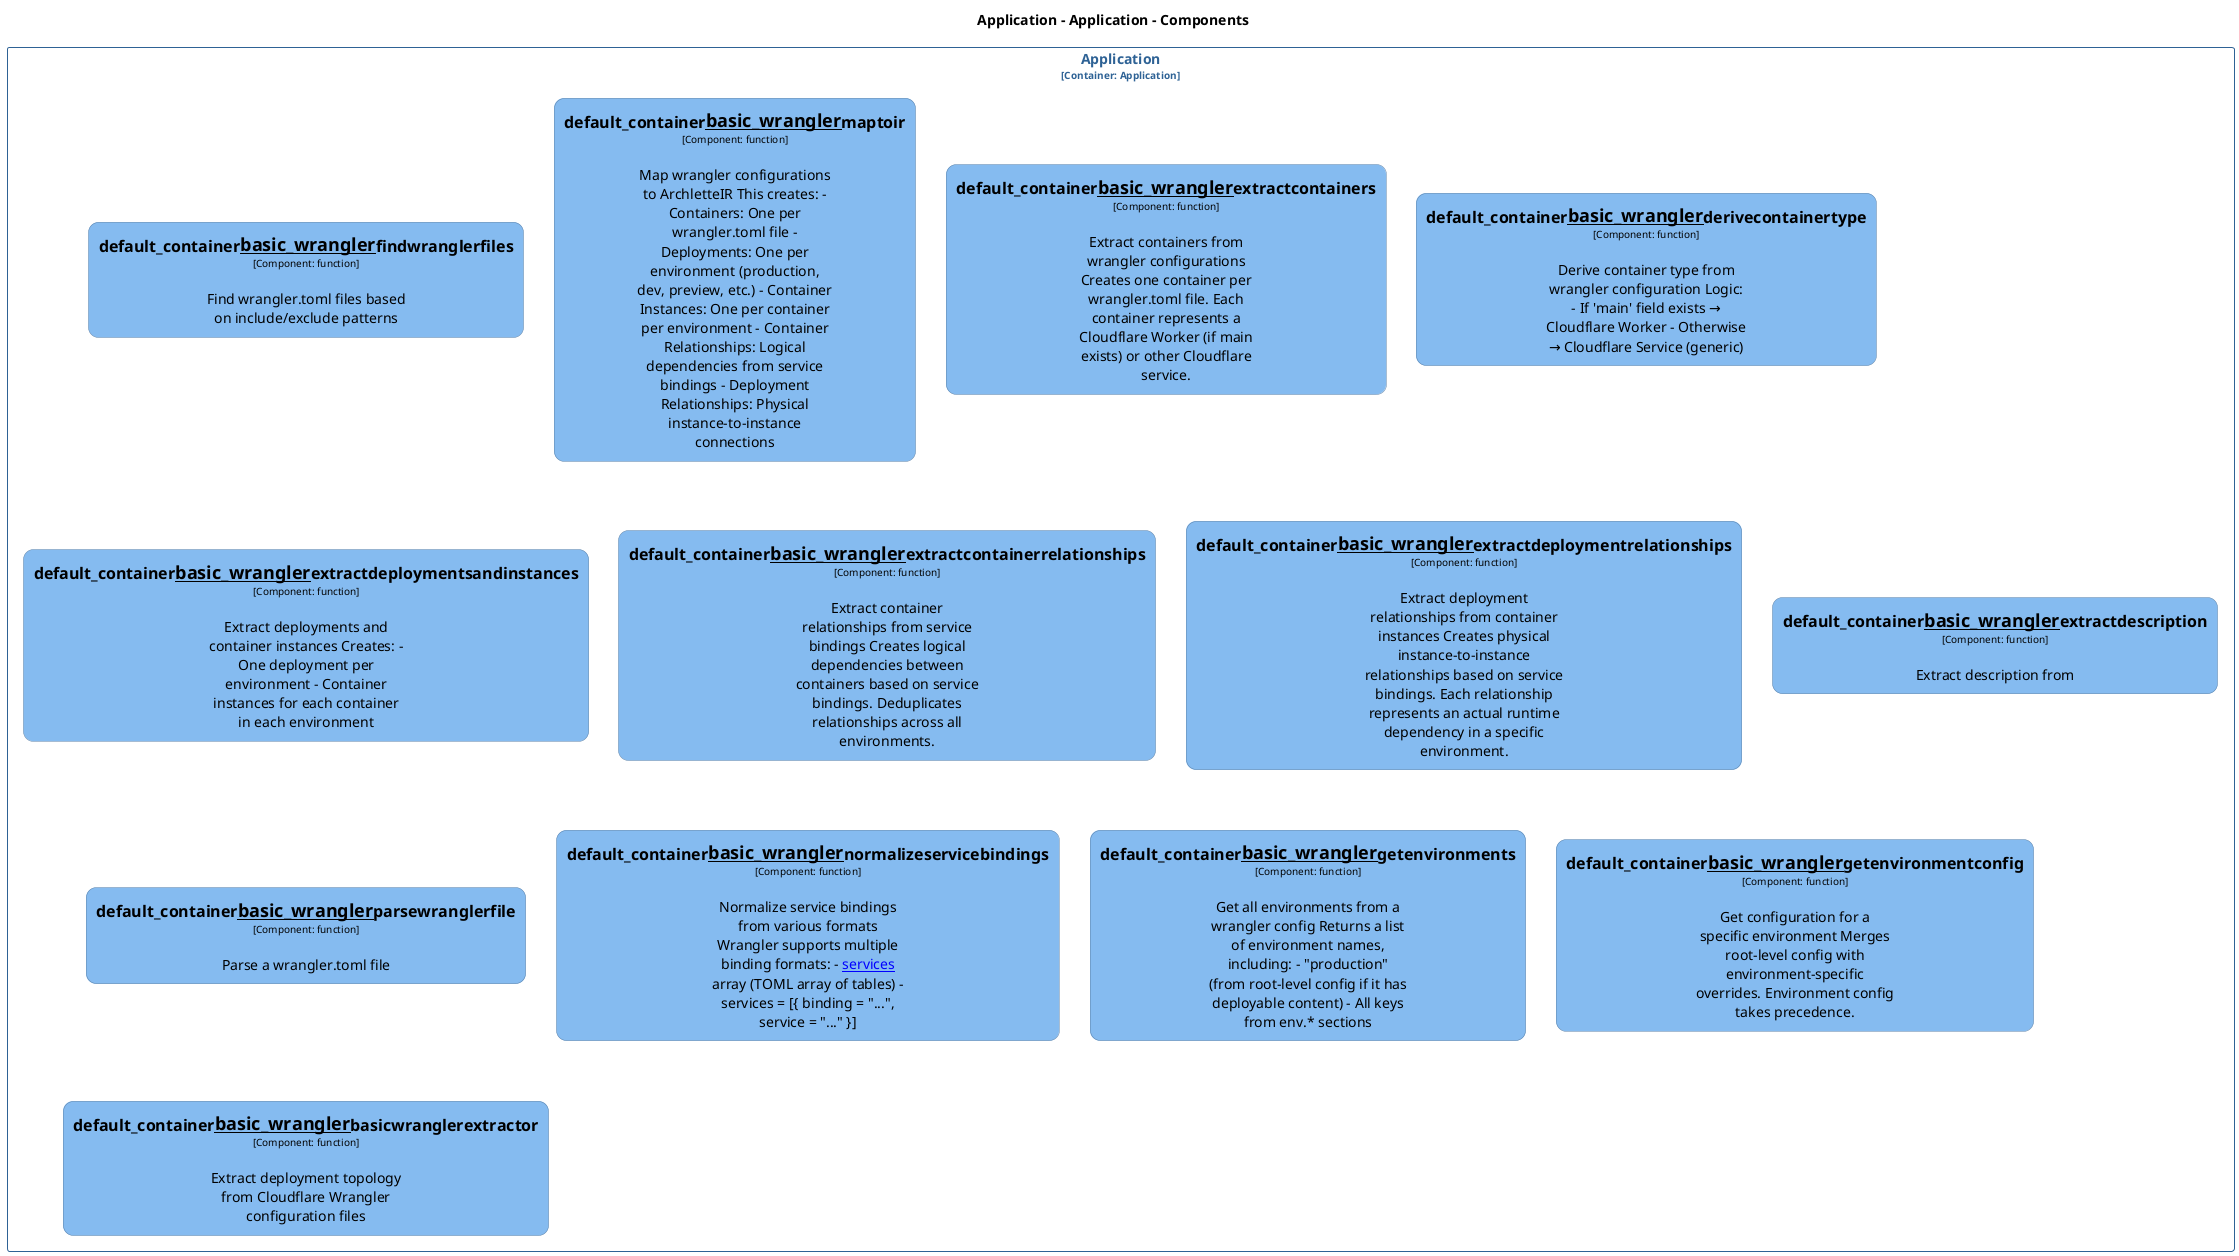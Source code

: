 @startuml
set separator none
title Application - Application - Components

top to bottom direction
skinparam ranksep 60
skinparam nodesep 30

skinparam {
  arrowFontSize 10
  defaultTextAlignment center
  wrapWidth 200
  maxMessageSize 100
  defaultFontName "Arial"
}

hide stereotype

skinparam rectangle<<Application.Application.default_container__basic_wrangler__basicwranglerextractor>> {
  BackgroundColor #85bbf0
  FontColor #000000
  BorderColor #5d82a8
  roundCorner 20
  shadowing false
}
skinparam rectangle<<Application.Application.default_container__basic_wrangler__derivecontainertype>> {
  BackgroundColor #85bbf0
  FontColor #000000
  BorderColor #5d82a8
  roundCorner 20
  shadowing false
}
skinparam rectangle<<Application.Application.default_container__basic_wrangler__extractcontainerrelationships>> {
  BackgroundColor #85bbf0
  FontColor #000000
  BorderColor #5d82a8
  roundCorner 20
  shadowing false
}
skinparam rectangle<<Application.Application.default_container__basic_wrangler__extractcontainers>> {
  BackgroundColor #85bbf0
  FontColor #000000
  BorderColor #5d82a8
  roundCorner 20
  shadowing false
}
skinparam rectangle<<Application.Application.default_container__basic_wrangler__extractdeploymentrelationships>> {
  BackgroundColor #85bbf0
  FontColor #000000
  BorderColor #5d82a8
  roundCorner 20
  shadowing false
}
skinparam rectangle<<Application.Application.default_container__basic_wrangler__extractdeploymentsandinstances>> {
  BackgroundColor #85bbf0
  FontColor #000000
  BorderColor #5d82a8
  roundCorner 20
  shadowing false
}
skinparam rectangle<<Application.Application.default_container__basic_wrangler__extractdescription>> {
  BackgroundColor #85bbf0
  FontColor #000000
  BorderColor #5d82a8
  roundCorner 20
  shadowing false
}
skinparam rectangle<<Application.Application.default_container__basic_wrangler__findwranglerfiles>> {
  BackgroundColor #85bbf0
  FontColor #000000
  BorderColor #5d82a8
  roundCorner 20
  shadowing false
}
skinparam rectangle<<Application.Application.default_container__basic_wrangler__getenvironmentconfig>> {
  BackgroundColor #85bbf0
  FontColor #000000
  BorderColor #5d82a8
  roundCorner 20
  shadowing false
}
skinparam rectangle<<Application.Application.default_container__basic_wrangler__getenvironments>> {
  BackgroundColor #85bbf0
  FontColor #000000
  BorderColor #5d82a8
  roundCorner 20
  shadowing false
}
skinparam rectangle<<Application.Application.default_container__basic_wrangler__maptoir>> {
  BackgroundColor #85bbf0
  FontColor #000000
  BorderColor #5d82a8
  roundCorner 20
  shadowing false
}
skinparam rectangle<<Application.Application.default_container__basic_wrangler__normalizeservicebindings>> {
  BackgroundColor #85bbf0
  FontColor #000000
  BorderColor #5d82a8
  roundCorner 20
  shadowing false
}
skinparam rectangle<<Application.Application.default_container__basic_wrangler__parsewranglerfile>> {
  BackgroundColor #85bbf0
  FontColor #000000
  BorderColor #5d82a8
  roundCorner 20
  shadowing false
}
skinparam rectangle<<Application.Application>> {
  BorderColor #2e6295
  FontColor #2e6295
  shadowing false
}

rectangle "Application\n<size:10>[Container: Application]</size>" <<Application.Application>> {
  rectangle "==default_container__basic_wrangler__findwranglerfiles\n<size:10>[Component: function]</size>\n\nFind wrangler.toml files based on include/exclude patterns" <<Application.Application.default_container__basic_wrangler__findwranglerfiles>> as Application.Application.default_container__basic_wrangler__findwranglerfiles
  rectangle "==default_container__basic_wrangler__maptoir\n<size:10>[Component: function]</size>\n\nMap wrangler configurations to ArchletteIR This creates: - Containers: One per wrangler.toml file - Deployments: One per environment (production, dev, preview, etc.) - Container Instances: One per container per environment - Container Relationships: Logical dependencies from service bindings - Deployment Relationships: Physical instance-to-instance connections" <<Application.Application.default_container__basic_wrangler__maptoir>> as Application.Application.default_container__basic_wrangler__maptoir
  rectangle "==default_container__basic_wrangler__extractcontainers\n<size:10>[Component: function]</size>\n\nExtract containers from wrangler configurations Creates one container per wrangler.toml file. Each container represents a Cloudflare Worker (if main exists) or other Cloudflare service." <<Application.Application.default_container__basic_wrangler__extractcontainers>> as Application.Application.default_container__basic_wrangler__extractcontainers
  rectangle "==default_container__basic_wrangler__derivecontainertype\n<size:10>[Component: function]</size>\n\nDerive container type from wrangler configuration Logic: - If 'main' field exists → Cloudflare Worker - Otherwise → Cloudflare Service (generic)" <<Application.Application.default_container__basic_wrangler__derivecontainertype>> as Application.Application.default_container__basic_wrangler__derivecontainertype
  rectangle "==default_container__basic_wrangler__extractdeploymentsandinstances\n<size:10>[Component: function]</size>\n\nExtract deployments and container instances Creates: - One deployment per environment - Container instances for each container in each environment" <<Application.Application.default_container__basic_wrangler__extractdeploymentsandinstances>> as Application.Application.default_container__basic_wrangler__extractdeploymentsandinstances
  rectangle "==default_container__basic_wrangler__extractcontainerrelationships\n<size:10>[Component: function]</size>\n\nExtract container relationships from service bindings Creates logical dependencies between containers based on service bindings. Deduplicates relationships across all environments." <<Application.Application.default_container__basic_wrangler__extractcontainerrelationships>> as Application.Application.default_container__basic_wrangler__extractcontainerrelationships
  rectangle "==default_container__basic_wrangler__extractdeploymentrelationships\n<size:10>[Component: function]</size>\n\nExtract deployment relationships from container instances Creates physical instance-to-instance relationships based on service bindings. Each relationship represents an actual runtime dependency in a specific environment." <<Application.Application.default_container__basic_wrangler__extractdeploymentrelationships>> as Application.Application.default_container__basic_wrangler__extractdeploymentrelationships
  rectangle "==default_container__basic_wrangler__extractdescription\n<size:10>[Component: function]</size>\n\nExtract description from" <<Application.Application.default_container__basic_wrangler__extractdescription>> as Application.Application.default_container__basic_wrangler__extractdescription
  rectangle "==default_container__basic_wrangler__parsewranglerfile\n<size:10>[Component: function]</size>\n\nParse a wrangler.toml file" <<Application.Application.default_container__basic_wrangler__parsewranglerfile>> as Application.Application.default_container__basic_wrangler__parsewranglerfile
  rectangle "==default_container__basic_wrangler__normalizeservicebindings\n<size:10>[Component: function]</size>\n\nNormalize service bindings from various formats Wrangler supports multiple binding formats: - [[services]] array (TOML array of tables) - services = [{ binding = "...", service = "..." }]" <<Application.Application.default_container__basic_wrangler__normalizeservicebindings>> as Application.Application.default_container__basic_wrangler__normalizeservicebindings
  rectangle "==default_container__basic_wrangler__getenvironments\n<size:10>[Component: function]</size>\n\nGet all environments from a wrangler config Returns a list of environment names, including: - "production" (from root-level config if it has deployable content) - All keys from env.* sections" <<Application.Application.default_container__basic_wrangler__getenvironments>> as Application.Application.default_container__basic_wrangler__getenvironments
  rectangle "==default_container__basic_wrangler__getenvironmentconfig\n<size:10>[Component: function]</size>\n\nGet configuration for a specific environment Merges root-level config with environment-specific overrides. Environment config takes precedence." <<Application.Application.default_container__basic_wrangler__getenvironmentconfig>> as Application.Application.default_container__basic_wrangler__getenvironmentconfig
  rectangle "==default_container__basic_wrangler__basicwranglerextractor\n<size:10>[Component: function]</size>\n\nExtract deployment topology from Cloudflare Wrangler configuration files" <<Application.Application.default_container__basic_wrangler__basicwranglerextractor>> as Application.Application.default_container__basic_wrangler__basicwranglerextractor
}

@enduml